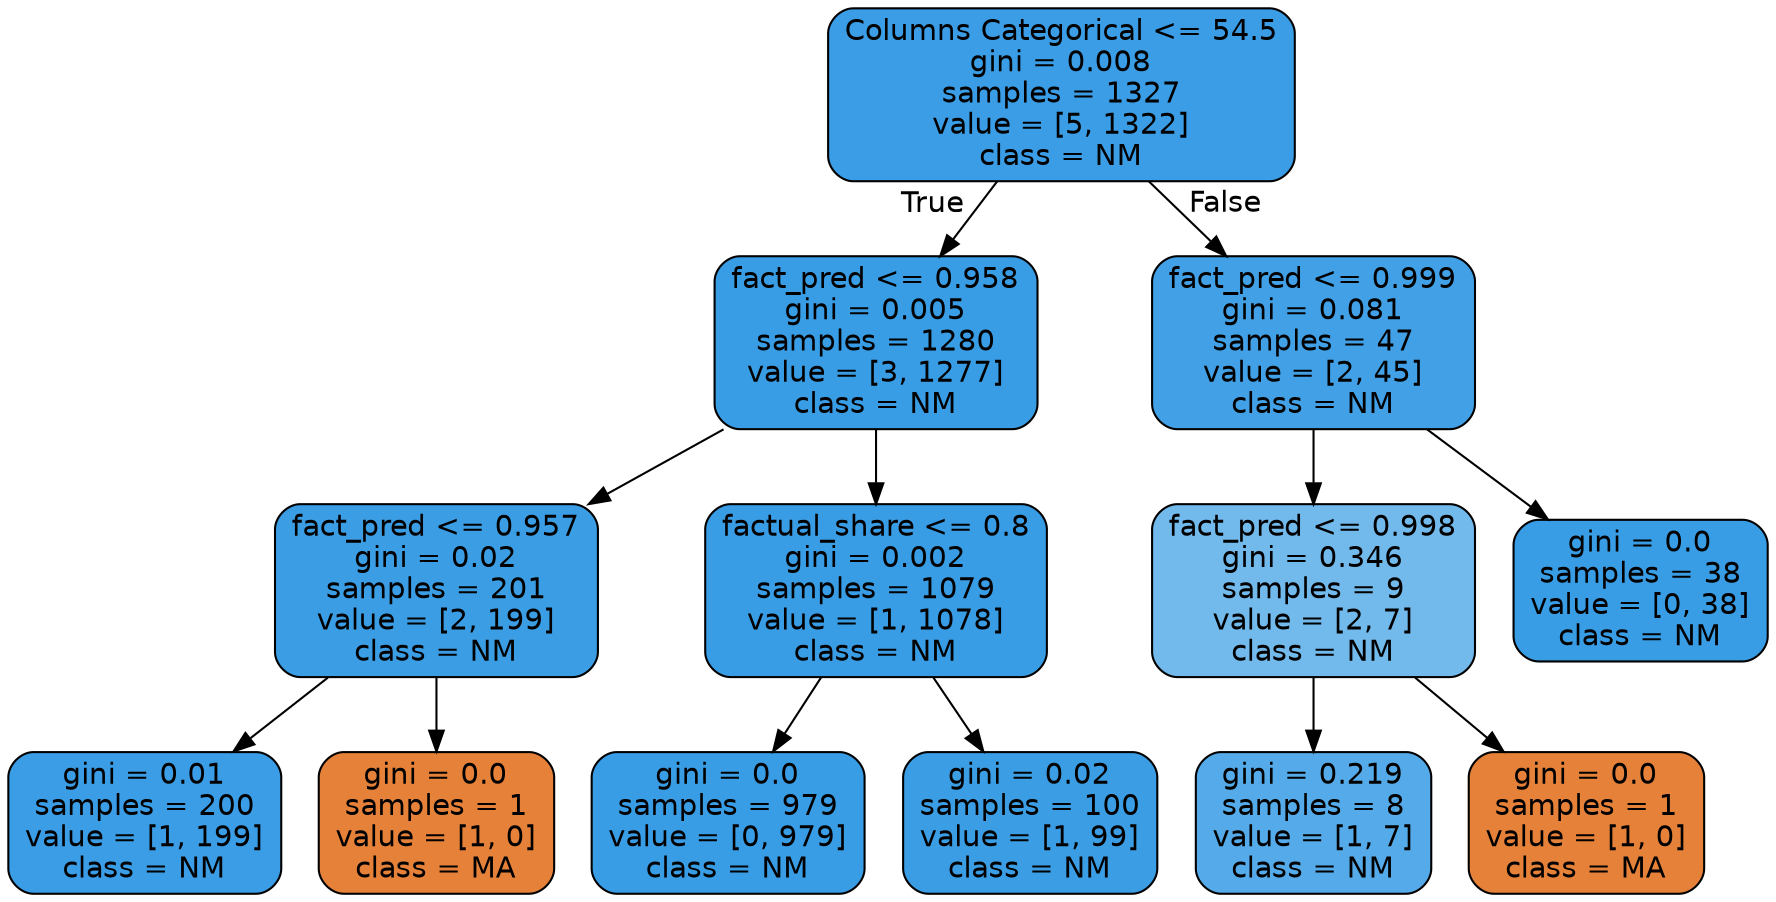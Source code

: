 digraph Tree {
node [shape=box, style="filled, rounded", color="black", fontname=helvetica] ;
edge [fontname=helvetica] ;
0 [label="Columns Categorical <= 54.5\ngini = 0.008\nsamples = 1327\nvalue = [5, 1322]\nclass = NM", fillcolor="#3a9de5"] ;
1 [label="fact_pred <= 0.958\ngini = 0.005\nsamples = 1280\nvalue = [3, 1277]\nclass = NM", fillcolor="#399de5"] ;
0 -> 1 [labeldistance=2.5, labelangle=45, headlabel="True"] ;
2 [label="fact_pred <= 0.957\ngini = 0.02\nsamples = 201\nvalue = [2, 199]\nclass = NM", fillcolor="#3b9ee5"] ;
1 -> 2 ;
3 [label="gini = 0.01\nsamples = 200\nvalue = [1, 199]\nclass = NM", fillcolor="#3a9de5"] ;
2 -> 3 ;
4 [label="gini = 0.0\nsamples = 1\nvalue = [1, 0]\nclass = MA", fillcolor="#e58139"] ;
2 -> 4 ;
5 [label="factual_share <= 0.8\ngini = 0.002\nsamples = 1079\nvalue = [1, 1078]\nclass = NM", fillcolor="#399de5"] ;
1 -> 5 ;
6 [label="gini = 0.0\nsamples = 979\nvalue = [0, 979]\nclass = NM", fillcolor="#399de5"] ;
5 -> 6 ;
7 [label="gini = 0.02\nsamples = 100\nvalue = [1, 99]\nclass = NM", fillcolor="#3b9ee5"] ;
5 -> 7 ;
8 [label="fact_pred <= 0.999\ngini = 0.081\nsamples = 47\nvalue = [2, 45]\nclass = NM", fillcolor="#42a1e6"] ;
0 -> 8 [labeldistance=2.5, labelangle=-45, headlabel="False"] ;
9 [label="fact_pred <= 0.998\ngini = 0.346\nsamples = 9\nvalue = [2, 7]\nclass = NM", fillcolor="#72b9ec"] ;
8 -> 9 ;
10 [label="gini = 0.219\nsamples = 8\nvalue = [1, 7]\nclass = NM", fillcolor="#55abe9"] ;
9 -> 10 ;
11 [label="gini = 0.0\nsamples = 1\nvalue = [1, 0]\nclass = MA", fillcolor="#e58139"] ;
9 -> 11 ;
12 [label="gini = 0.0\nsamples = 38\nvalue = [0, 38]\nclass = NM", fillcolor="#399de5"] ;
8 -> 12 ;
}